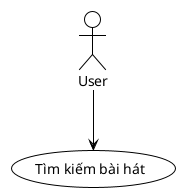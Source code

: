 @startuml UC008-Tim-Kiem
!theme plain

actor User
usecase "Tìm kiếm bài hát" as UC008

User --> UC008

@enduml
